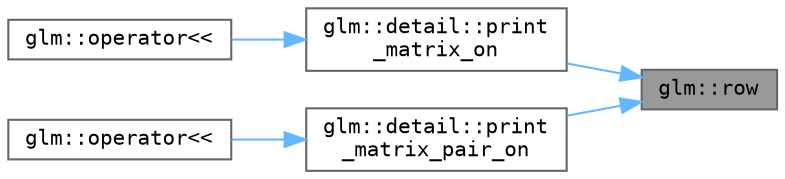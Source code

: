 digraph "glm::row"
{
 // LATEX_PDF_SIZE
  bgcolor="transparent";
  edge [fontname=Terminal,fontsize=10,labelfontname=Helvetica,labelfontsize=10];
  node [fontname=Terminal,fontsize=10,shape=box,height=0.2,width=0.4];
  rankdir="RL";
  Node1 [label="glm::row",height=0.2,width=0.4,color="gray40", fillcolor="grey60", style="filled", fontcolor="black",tooltip=" "];
  Node1 -> Node2 [dir="back",color="steelblue1",style="solid"];
  Node2 [label="glm::detail::print\l_matrix_on",height=0.2,width=0.4,color="grey40", fillcolor="white", style="filled",URL="$namespaceglm_1_1detail.html#a632a0d81dbc7385dffb5daad14cb9b70",tooltip=" "];
  Node2 -> Node3 [dir="back",color="steelblue1",style="solid"];
  Node3 [label="glm::operator\<\<",height=0.2,width=0.4,color="grey40", fillcolor="white", style="filled",URL="$group__gtx__io.html#ga3ac7f5d35ea206969c00fc54adcef985",tooltip=" "];
  Node1 -> Node4 [dir="back",color="steelblue1",style="solid"];
  Node4 [label="glm::detail::print\l_matrix_pair_on",height=0.2,width=0.4,color="grey40", fillcolor="white", style="filled",URL="$namespaceglm_1_1detail.html#a3c351b2a2b581ef976645155b195a4fe",tooltip=" "];
  Node4 -> Node5 [dir="back",color="steelblue1",style="solid"];
  Node5 [label="glm::operator\<\<",height=0.2,width=0.4,color="grey40", fillcolor="white", style="filled",URL="$group__gtx__io.html#ga028b464f820684242d4c34d21bac8283",tooltip=" "];
}
